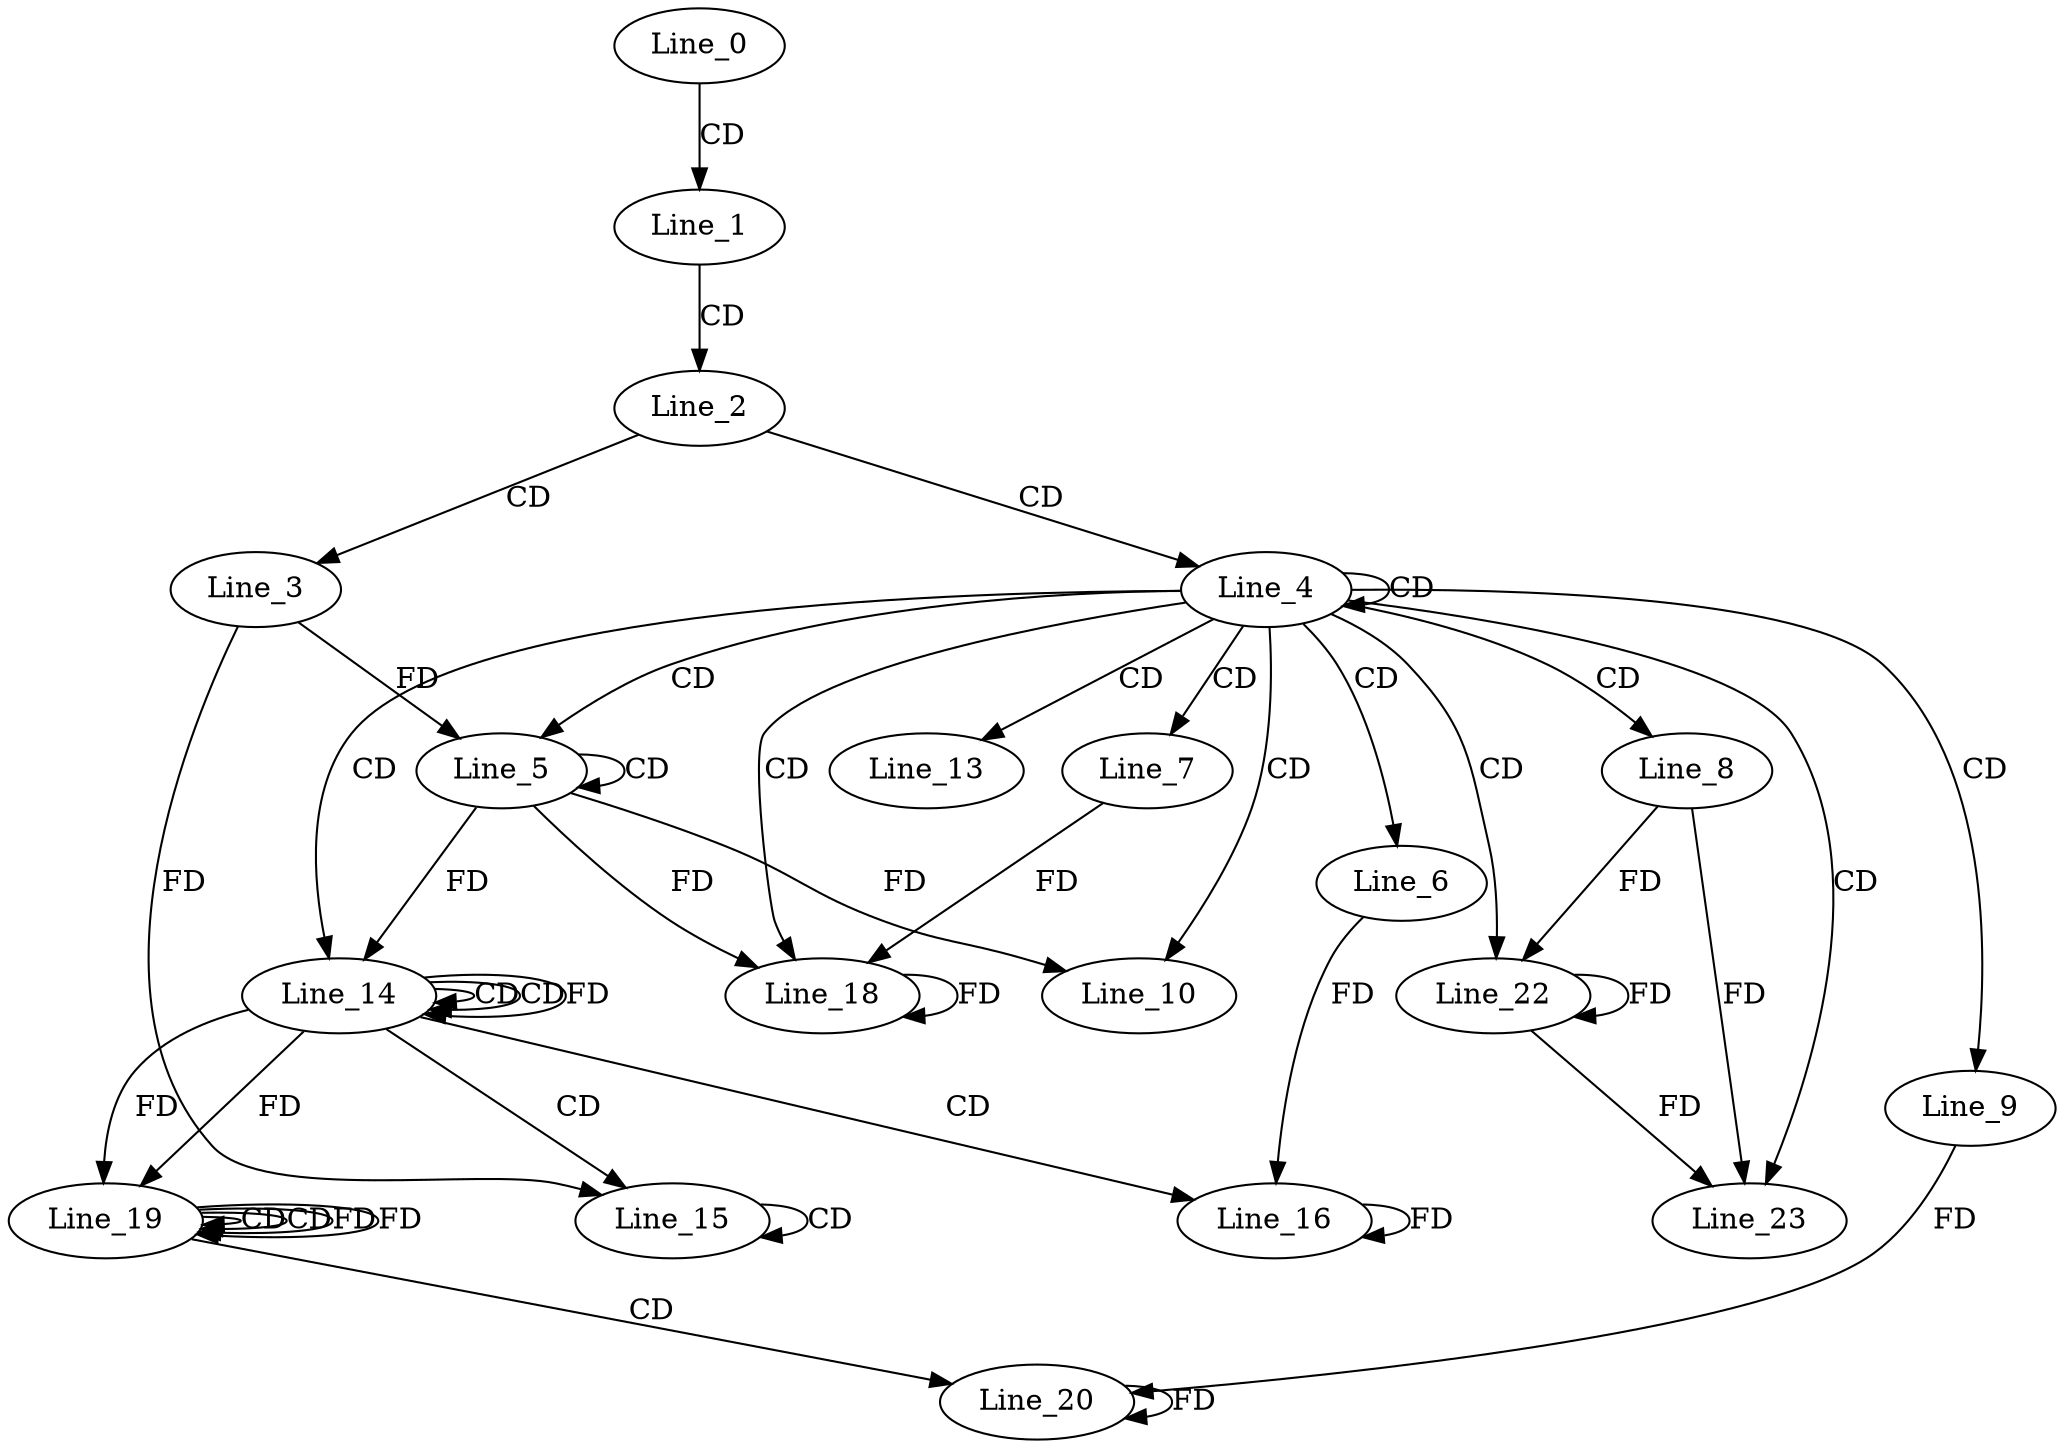 digraph G {
  Line_0;
  Line_1;
  Line_2;
  Line_3;
  Line_4;
  Line_5;
  Line_5;
  Line_6;
  Line_7;
  Line_8;
  Line_9;
  Line_10;
  Line_13;
  Line_14;
  Line_14;
  Line_14;
  Line_15;
  Line_15;
  Line_16;
  Line_18;
  Line_19;
  Line_19;
  Line_19;
  Line_20;
  Line_22;
  Line_22;
  Line_23;
  Line_0 -> Line_1 [ label="CD" ];
  Line_1 -> Line_2 [ label="CD" ];
  Line_2 -> Line_3 [ label="CD" ];
  Line_2 -> Line_4 [ label="CD" ];
  Line_4 -> Line_4 [ label="CD" ];
  Line_4 -> Line_5 [ label="CD" ];
  Line_5 -> Line_5 [ label="CD" ];
  Line_3 -> Line_5 [ label="FD" ];
  Line_4 -> Line_6 [ label="CD" ];
  Line_4 -> Line_7 [ label="CD" ];
  Line_4 -> Line_8 [ label="CD" ];
  Line_4 -> Line_9 [ label="CD" ];
  Line_4 -> Line_10 [ label="CD" ];
  Line_5 -> Line_10 [ label="FD" ];
  Line_4 -> Line_13 [ label="CD" ];
  Line_4 -> Line_14 [ label="CD" ];
  Line_14 -> Line_14 [ label="CD" ];
  Line_5 -> Line_14 [ label="FD" ];
  Line_14 -> Line_14 [ label="CD" ];
  Line_14 -> Line_14 [ label="FD" ];
  Line_14 -> Line_15 [ label="CD" ];
  Line_15 -> Line_15 [ label="CD" ];
  Line_3 -> Line_15 [ label="FD" ];
  Line_14 -> Line_16 [ label="CD" ];
  Line_16 -> Line_16 [ label="FD" ];
  Line_6 -> Line_16 [ label="FD" ];
  Line_4 -> Line_18 [ label="CD" ];
  Line_7 -> Line_18 [ label="FD" ];
  Line_18 -> Line_18 [ label="FD" ];
  Line_5 -> Line_18 [ label="FD" ];
  Line_19 -> Line_19 [ label="CD" ];
  Line_14 -> Line_19 [ label="FD" ];
  Line_19 -> Line_19 [ label="CD" ];
  Line_19 -> Line_19 [ label="FD" ];
  Line_14 -> Line_19 [ label="FD" ];
  Line_19 -> Line_20 [ label="CD" ];
  Line_20 -> Line_20 [ label="FD" ];
  Line_9 -> Line_20 [ label="FD" ];
  Line_4 -> Line_22 [ label="CD" ];
  Line_8 -> Line_22 [ label="FD" ];
  Line_22 -> Line_22 [ label="FD" ];
  Line_4 -> Line_23 [ label="CD" ];
  Line_8 -> Line_23 [ label="FD" ];
  Line_22 -> Line_23 [ label="FD" ];
  Line_19 -> Line_19 [ label="FD" ];
}
